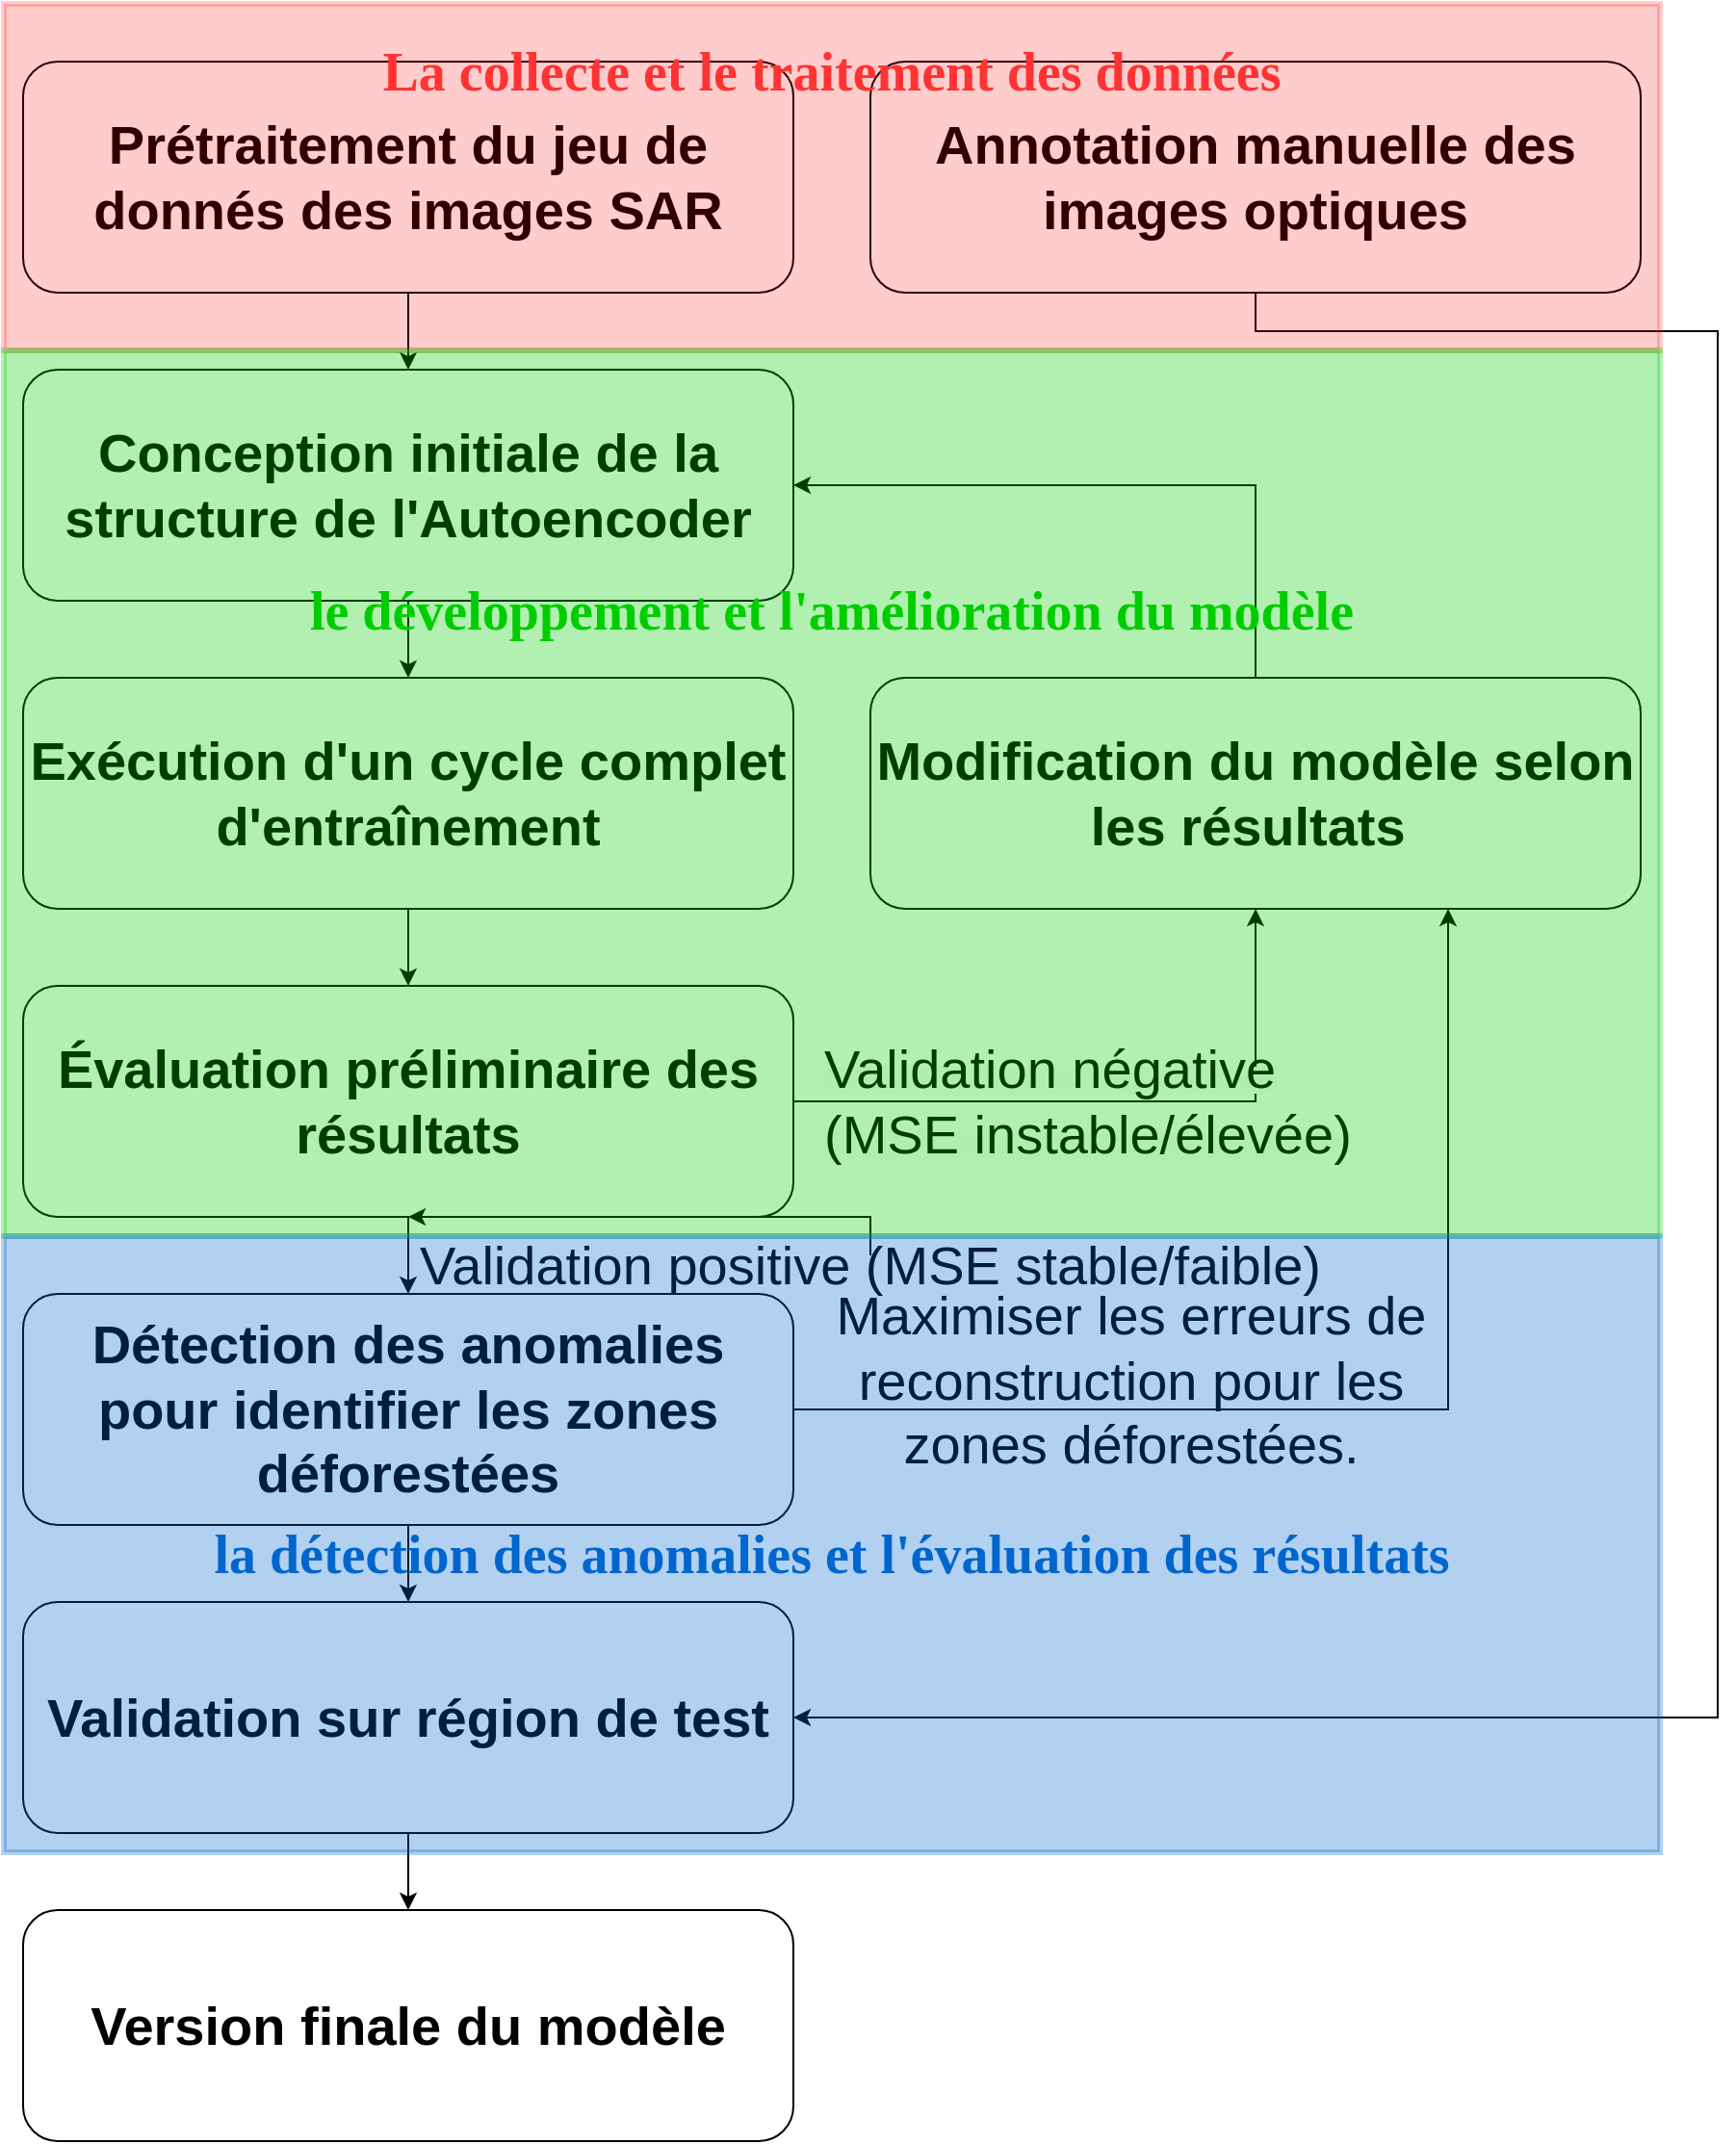 <mxfile version="26.0.13">
  <diagram id="C5RBs43oDa-KdzZeNtuy" name="Page-1">
    <mxGraphModel dx="2776" dy="1156" grid="1" gridSize="10" guides="1" tooltips="1" connect="1" arrows="1" fold="1" page="1" pageScale="1" pageWidth="827" pageHeight="1169" math="0" shadow="0">
      <root>
        <mxCell id="WIyWlLk6GJQsqaUBKTNV-0" />
        <mxCell id="WIyWlLk6GJQsqaUBKTNV-1" parent="WIyWlLk6GJQsqaUBKTNV-0" />
        <mxCell id="c4pWjjOEcurI2IpJ5nb5-8" style="edgeStyle=orthogonalEdgeStyle;rounded=0;orthogonalLoop=1;jettySize=auto;html=1;exitX=0.5;exitY=1;exitDx=0;exitDy=0;entryX=1;entryY=0.5;entryDx=0;entryDy=0;" parent="WIyWlLk6GJQsqaUBKTNV-1" source="WIyWlLk6GJQsqaUBKTNV-3" target="MzqjUUQ03-ekEMJwUfET-15" edge="1">
          <mxGeometry relative="1" as="geometry">
            <mxPoint x="640" y="280" as="sourcePoint" />
            <mxPoint x="410" y="980" as="targetPoint" />
            <Array as="points">
              <mxPoint x="640" y="260" />
              <mxPoint x="880" y="260" />
              <mxPoint x="880" y="980" />
            </Array>
          </mxGeometry>
        </mxCell>
        <mxCell id="WIyWlLk6GJQsqaUBKTNV-3" value="&lt;b&gt;&lt;font style=&quot;font-size: 28px;&quot;&gt;Annotation manuelle des images optiques&lt;/font&gt;&lt;/b&gt;" style="rounded=1;whiteSpace=wrap;html=1;fontSize=12;glass=0;strokeWidth=1;shadow=0;" parent="WIyWlLk6GJQsqaUBKTNV-1" vertex="1">
          <mxGeometry x="440" y="120" width="400" height="120" as="geometry" />
        </mxCell>
        <mxCell id="MzqjUUQ03-ekEMJwUfET-2" value="&lt;b&gt;&lt;font style=&quot;font-size: 28px;&quot;&gt;Prétraitement du jeu de donnés des images SAR&lt;/font&gt;&lt;/b&gt;" style="rounded=1;whiteSpace=wrap;html=1;fontSize=12;glass=0;strokeWidth=1;shadow=0;" parent="WIyWlLk6GJQsqaUBKTNV-1" vertex="1">
          <mxGeometry y="120" width="400" height="120" as="geometry" />
        </mxCell>
        <mxCell id="MzqjUUQ03-ekEMJwUfET-3" value="" style="endArrow=classic;html=1;rounded=0;exitX=0.5;exitY=1;exitDx=0;exitDy=0;entryX=0.5;entryY=0;entryDx=0;entryDy=0;" parent="WIyWlLk6GJQsqaUBKTNV-1" source="MzqjUUQ03-ekEMJwUfET-2" target="MzqjUUQ03-ekEMJwUfET-5" edge="1">
          <mxGeometry width="50" height="50" relative="1" as="geometry">
            <mxPoint x="140" y="250" as="sourcePoint" />
            <mxPoint x="240" y="185" as="targetPoint" />
            <Array as="points" />
          </mxGeometry>
        </mxCell>
        <mxCell id="MzqjUUQ03-ekEMJwUfET-5" value="&lt;b&gt;&lt;font style=&quot;font-size: 28px;&quot;&gt;Conception initiale de la structure de l&#39;Autoencoder&lt;/font&gt;&lt;/b&gt;" style="rounded=1;whiteSpace=wrap;html=1;fontSize=12;glass=0;strokeWidth=1;shadow=0;" parent="WIyWlLk6GJQsqaUBKTNV-1" vertex="1">
          <mxGeometry y="280" width="400" height="120" as="geometry" />
        </mxCell>
        <mxCell id="MzqjUUQ03-ekEMJwUfET-6" value="" style="endArrow=classic;html=1;rounded=0;exitX=0.5;exitY=1;exitDx=0;exitDy=0;entryX=0.5;entryY=0;entryDx=0;entryDy=0;" parent="WIyWlLk6GJQsqaUBKTNV-1" source="MzqjUUQ03-ekEMJwUfET-5" target="MzqjUUQ03-ekEMJwUfET-8" edge="1">
          <mxGeometry width="50" height="50" relative="1" as="geometry">
            <mxPoint x="175" y="420" as="sourcePoint" />
            <mxPoint x="290" y="395" as="targetPoint" />
            <Array as="points" />
          </mxGeometry>
        </mxCell>
        <mxCell id="MzqjUUQ03-ekEMJwUfET-8" value="&lt;b&gt;&lt;font style=&quot;font-size: 28px;&quot;&gt;Exécution d&#39;un cycle complet d&#39;entraînement&lt;/font&gt;&lt;/b&gt;" style="rounded=1;whiteSpace=wrap;html=1;fontSize=12;glass=0;strokeWidth=1;shadow=0;" parent="WIyWlLk6GJQsqaUBKTNV-1" vertex="1">
          <mxGeometry y="440" width="400" height="120" as="geometry" />
        </mxCell>
        <mxCell id="MzqjUUQ03-ekEMJwUfET-9" value="" style="endArrow=classic;html=1;rounded=0;exitX=0.5;exitY=1;exitDx=0;exitDy=0;entryX=0.5;entryY=0;entryDx=0;entryDy=0;" parent="WIyWlLk6GJQsqaUBKTNV-1" source="MzqjUUQ03-ekEMJwUfET-8" target="MzqjUUQ03-ekEMJwUfET-10" edge="1">
          <mxGeometry width="50" height="50" relative="1" as="geometry">
            <mxPoint x="190" y="540" as="sourcePoint" />
            <mxPoint x="290" y="475" as="targetPoint" />
            <Array as="points" />
          </mxGeometry>
        </mxCell>
        <mxCell id="MzqjUUQ03-ekEMJwUfET-18" style="edgeStyle=orthogonalEdgeStyle;rounded=0;orthogonalLoop=1;jettySize=auto;html=1;exitX=0.5;exitY=1;exitDx=0;exitDy=0;entryX=0.5;entryY=0;entryDx=0;entryDy=0;" parent="WIyWlLk6GJQsqaUBKTNV-1" source="MzqjUUQ03-ekEMJwUfET-10" target="c4pWjjOEcurI2IpJ5nb5-2" edge="1">
          <mxGeometry relative="1" as="geometry" />
        </mxCell>
        <mxCell id="MzqjUUQ03-ekEMJwUfET-10" value="&lt;b&gt;&lt;font style=&quot;font-size: 28px;&quot;&gt;Évaluation préliminaire des résultats&lt;/font&gt;&lt;/b&gt;" style="rounded=1;whiteSpace=wrap;html=1;fontSize=12;glass=0;strokeWidth=1;shadow=0;" parent="WIyWlLk6GJQsqaUBKTNV-1" vertex="1">
          <mxGeometry y="600" width="400" height="120" as="geometry" />
        </mxCell>
        <mxCell id="MzqjUUQ03-ekEMJwUfET-11" value="" style="endArrow=classic;html=1;rounded=0;exitX=1;exitY=0.5;exitDx=0;exitDy=0;entryX=0.5;entryY=1;entryDx=0;entryDy=0;" parent="WIyWlLk6GJQsqaUBKTNV-1" source="MzqjUUQ03-ekEMJwUfET-10" target="MzqjUUQ03-ekEMJwUfET-12" edge="1">
          <mxGeometry width="50" height="50" relative="1" as="geometry">
            <mxPoint x="190" y="620" as="sourcePoint" />
            <mxPoint x="290" y="555" as="targetPoint" />
            <Array as="points">
              <mxPoint x="640" y="660" />
            </Array>
          </mxGeometry>
        </mxCell>
        <mxCell id="c4pWjjOEcurI2IpJ5nb5-10" style="edgeStyle=orthogonalEdgeStyle;rounded=0;orthogonalLoop=1;jettySize=auto;html=1;exitX=0.5;exitY=0;exitDx=0;exitDy=0;entryX=1;entryY=0.5;entryDx=0;entryDy=0;" parent="WIyWlLk6GJQsqaUBKTNV-1" source="MzqjUUQ03-ekEMJwUfET-12" target="MzqjUUQ03-ekEMJwUfET-5" edge="1">
          <mxGeometry relative="1" as="geometry" />
        </mxCell>
        <mxCell id="MzqjUUQ03-ekEMJwUfET-12" value="&lt;font style=&quot;font-size: 28px;&quot;&gt;&lt;b style=&quot;&quot;&gt;Modification du modèle selon les résultats&lt;/b&gt;&lt;span style=&quot;background-color: transparent; color: light-dark(rgb(0, 0, 0), rgb(255, 255, 255));&quot;&gt;&amp;nbsp;&lt;/span&gt;&lt;/font&gt;" style="rounded=1;whiteSpace=wrap;html=1;fontSize=12;glass=0;strokeWidth=1;shadow=0;" parent="WIyWlLk6GJQsqaUBKTNV-1" vertex="1">
          <mxGeometry x="440" y="440" width="400" height="120" as="geometry" />
        </mxCell>
        <mxCell id="MzqjUUQ03-ekEMJwUfET-21" style="edgeStyle=orthogonalEdgeStyle;rounded=0;orthogonalLoop=1;jettySize=auto;html=1;exitX=0.5;exitY=1;exitDx=0;exitDy=0;entryX=0.5;entryY=0;entryDx=0;entryDy=0;" parent="WIyWlLk6GJQsqaUBKTNV-1" source="MzqjUUQ03-ekEMJwUfET-15" target="MzqjUUQ03-ekEMJwUfET-19" edge="1">
          <mxGeometry relative="1" as="geometry" />
        </mxCell>
        <mxCell id="MzqjUUQ03-ekEMJwUfET-15" value="&lt;span style=&quot;text-align: left;&quot;&gt;&lt;b&gt;&lt;font style=&quot;font-size: 28px;&quot;&gt;Validation sur région de test&lt;/font&gt;&lt;/b&gt;&lt;/span&gt;" style="rounded=1;whiteSpace=wrap;html=1;fontSize=12;glass=0;strokeWidth=1;shadow=0;" parent="WIyWlLk6GJQsqaUBKTNV-1" vertex="1">
          <mxGeometry y="920" width="400" height="120" as="geometry" />
        </mxCell>
        <mxCell id="MzqjUUQ03-ekEMJwUfET-19" value="&lt;span style=&quot;text-align: left;&quot;&gt;&lt;b&gt;&lt;font style=&quot;font-size: 28px;&quot;&gt;Version finale du modèle&lt;/font&gt;&lt;/b&gt;&lt;/span&gt;" style="rounded=1;whiteSpace=wrap;html=1;fontSize=12;glass=0;strokeWidth=1;shadow=0;" parent="WIyWlLk6GJQsqaUBKTNV-1" vertex="1">
          <mxGeometry y="1080" width="400" height="120" as="geometry" />
        </mxCell>
        <mxCell id="eocvcZYgkL8ZltV2suCN-7" value="" style="edgeStyle=orthogonalEdgeStyle;rounded=0;orthogonalLoop=1;jettySize=auto;html=1;" parent="WIyWlLk6GJQsqaUBKTNV-1" source="Wz2Sv3Q2imp9iYNjNtWV-3" target="MzqjUUQ03-ekEMJwUfET-10" edge="1">
          <mxGeometry relative="1" as="geometry" />
        </mxCell>
        <mxCell id="Wz2Sv3Q2imp9iYNjNtWV-3" value="&lt;font style=&quot;font-size: 28px;&quot;&gt;Validation positive (MSE stable/faible)&lt;/font&gt;" style="text;html=1;align=center;verticalAlign=middle;whiteSpace=wrap;rounded=0;fontSize=16;" parent="WIyWlLk6GJQsqaUBKTNV-1" vertex="1">
          <mxGeometry x="190" y="740" width="500" height="10" as="geometry" />
        </mxCell>
        <mxCell id="Wz2Sv3Q2imp9iYNjNtWV-4" value="&lt;span style=&quot;color: rgb(0, 0, 0); font-family: Helvetica; font-style: normal; font-variant-ligatures: normal; font-variant-caps: normal; font-weight: 400; letter-spacing: normal; orphans: 2; text-align: center; text-indent: 0px; text-transform: none; widows: 2; word-spacing: 0px; -webkit-text-stroke-width: 0px; white-space: normal; background-color: rgb(251, 251, 251); text-decoration-thickness: initial; text-decoration-style: initial; text-decoration-color: initial; float: none; display: inline !important;&quot;&gt;&lt;font style=&quot;font-size: 28px;&quot;&gt;Validation négative (MSE instable/élevée)&lt;/font&gt;&lt;/span&gt;&lt;div&gt;&lt;br&gt;&lt;/div&gt;" style="text;whiteSpace=wrap;html=1;" parent="WIyWlLk6GJQsqaUBKTNV-1" vertex="1">
          <mxGeometry x="414" y="620" width="296" height="20" as="geometry" />
        </mxCell>
        <mxCell id="c4pWjjOEcurI2IpJ5nb5-9" style="edgeStyle=orthogonalEdgeStyle;rounded=0;orthogonalLoop=1;jettySize=auto;html=1;exitX=0.5;exitY=1;exitDx=0;exitDy=0;entryX=0.5;entryY=0;entryDx=0;entryDy=0;" parent="WIyWlLk6GJQsqaUBKTNV-1" source="c4pWjjOEcurI2IpJ5nb5-2" target="MzqjUUQ03-ekEMJwUfET-15" edge="1">
          <mxGeometry relative="1" as="geometry" />
        </mxCell>
        <mxCell id="c4pWjjOEcurI2IpJ5nb5-2" value="&lt;b&gt;&lt;font style=&quot;font-size: 28px;&quot;&gt;Détection des anomalies pour identifier les zones déforestées&lt;/font&gt;&lt;/b&gt;" style="rounded=1;whiteSpace=wrap;html=1;fontSize=12;glass=0;strokeWidth=1;shadow=0;" parent="WIyWlLk6GJQsqaUBKTNV-1" vertex="1">
          <mxGeometry y="760" width="400" height="120" as="geometry" />
        </mxCell>
        <mxCell id="BJWszBsPrJ13DvMKssjw-4" style="edgeStyle=orthogonalEdgeStyle;rounded=0;orthogonalLoop=1;jettySize=auto;html=1;exitX=1;exitY=0.5;exitDx=0;exitDy=0;" parent="WIyWlLk6GJQsqaUBKTNV-1" source="c4pWjjOEcurI2IpJ5nb5-2" edge="1">
          <mxGeometry relative="1" as="geometry">
            <mxPoint x="740" y="560" as="targetPoint" />
            <Array as="points">
              <mxPoint x="740" y="820" />
            </Array>
          </mxGeometry>
        </mxCell>
        <mxCell id="eocvcZYgkL8ZltV2suCN-5" value="&lt;font style=&quot;font-size: 28px; color: rgb(0, 204, 0);&quot; face=&quot;Cambria, serif&quot;&gt;&lt;span style=&quot;white-space-collapse: preserve;&quot;&gt;&lt;b style=&quot;&quot;&gt;le développement et l&#39;amélioration du modèle&lt;/b&gt;&lt;/span&gt;&lt;/font&gt;" style="text;html=1;align=center;verticalAlign=middle;whiteSpace=wrap;rounded=0;" parent="WIyWlLk6GJQsqaUBKTNV-1" vertex="1">
          <mxGeometry x="120" y="390" width="600" height="30" as="geometry" />
        </mxCell>
        <mxCell id="eocvcZYgkL8ZltV2suCN-8" value="&lt;font style=&quot;color: rgb(0, 102, 204); font-size: 28px;&quot; face=&quot;Cambria, serif&quot;&gt;&lt;span style=&quot;white-space-collapse: preserve;&quot;&gt;&lt;b style=&quot;&quot;&gt;la détection des anomalies et l&#39;évaluation des résultats&lt;/b&gt;&lt;/span&gt;&lt;/font&gt;" style="text;html=1;align=center;verticalAlign=middle;whiteSpace=wrap;rounded=0;" parent="WIyWlLk6GJQsqaUBKTNV-1" vertex="1">
          <mxGeometry x="60" y="880" width="720" height="30" as="geometry" />
        </mxCell>
        <mxCell id="BJWszBsPrJ13DvMKssjw-5" value="&lt;font style=&quot;font-size: 28px;&quot;&gt;Maximiser les erreurs de reconstruction pour les zones déforestées.&lt;/font&gt;" style="text;html=1;align=center;verticalAlign=middle;whiteSpace=wrap;rounded=0;" parent="WIyWlLk6GJQsqaUBKTNV-1" vertex="1">
          <mxGeometry x="414" y="790" width="323" height="30" as="geometry" />
        </mxCell>
        <mxCell id="eocvcZYgkL8ZltV2suCN-3" value="&lt;h1&gt;&lt;br&gt;&lt;/h1&gt;" style="rounded=0;whiteSpace=wrap;html=1;fillColor=#FF0000;strokeWidth=3;strokeColor=#FF0000;opacity=20;" parent="WIyWlLk6GJQsqaUBKTNV-1" vertex="1">
          <mxGeometry x="-10" y="90" width="860" height="180" as="geometry" />
        </mxCell>
        <mxCell id="eocvcZYgkL8ZltV2suCN-1" value="&lt;span id=&quot;docs-internal-guid-7b2d1290-7fff-6e79-5190-64a3875b58ab&quot;&gt;&lt;span style=&quot;font-family: Cambria, serif; background-color: transparent; font-variant-numeric: normal; font-variant-east-asian: normal; font-variant-alternates: normal; font-variant-position: normal; vertical-align: baseline; white-space-collapse: preserve;&quot;&gt;&lt;font style=&quot;color: rgb(255, 51, 51); font-size: 28px;&quot;&gt;&lt;b style=&quot;&quot;&gt;La collecte et le traitement des données&lt;/b&gt;&lt;/font&gt;&lt;/span&gt;&lt;/span&gt;" style="text;html=1;align=center;verticalAlign=middle;whiteSpace=wrap;rounded=0;" parent="WIyWlLk6GJQsqaUBKTNV-1" vertex="1">
          <mxGeometry x="165" y="110" width="510" height="30" as="geometry" />
        </mxCell>
        <mxCell id="eocvcZYgkL8ZltV2suCN-4" value="" style="rounded=0;whiteSpace=wrap;html=1;strokeWidth=3;strokeColor=#00CC00;fillColor=#00CC00;opacity=30;" parent="WIyWlLk6GJQsqaUBKTNV-1" vertex="1">
          <mxGeometry x="-10" y="270" width="860" height="460" as="geometry" />
        </mxCell>
        <mxCell id="eocvcZYgkL8ZltV2suCN-6" value="" style="verticalLabelPosition=bottom;verticalAlign=top;html=1;shape=mxgraph.basic.rect;fillColor2=none;strokeWidth=3;size=20;indent=5;strokeColor=#0066CC;fillColor=#0066CC;opacity=30;" parent="WIyWlLk6GJQsqaUBKTNV-1" vertex="1">
          <mxGeometry x="-10" y="730" width="860" height="320" as="geometry" />
        </mxCell>
      </root>
    </mxGraphModel>
  </diagram>
</mxfile>
